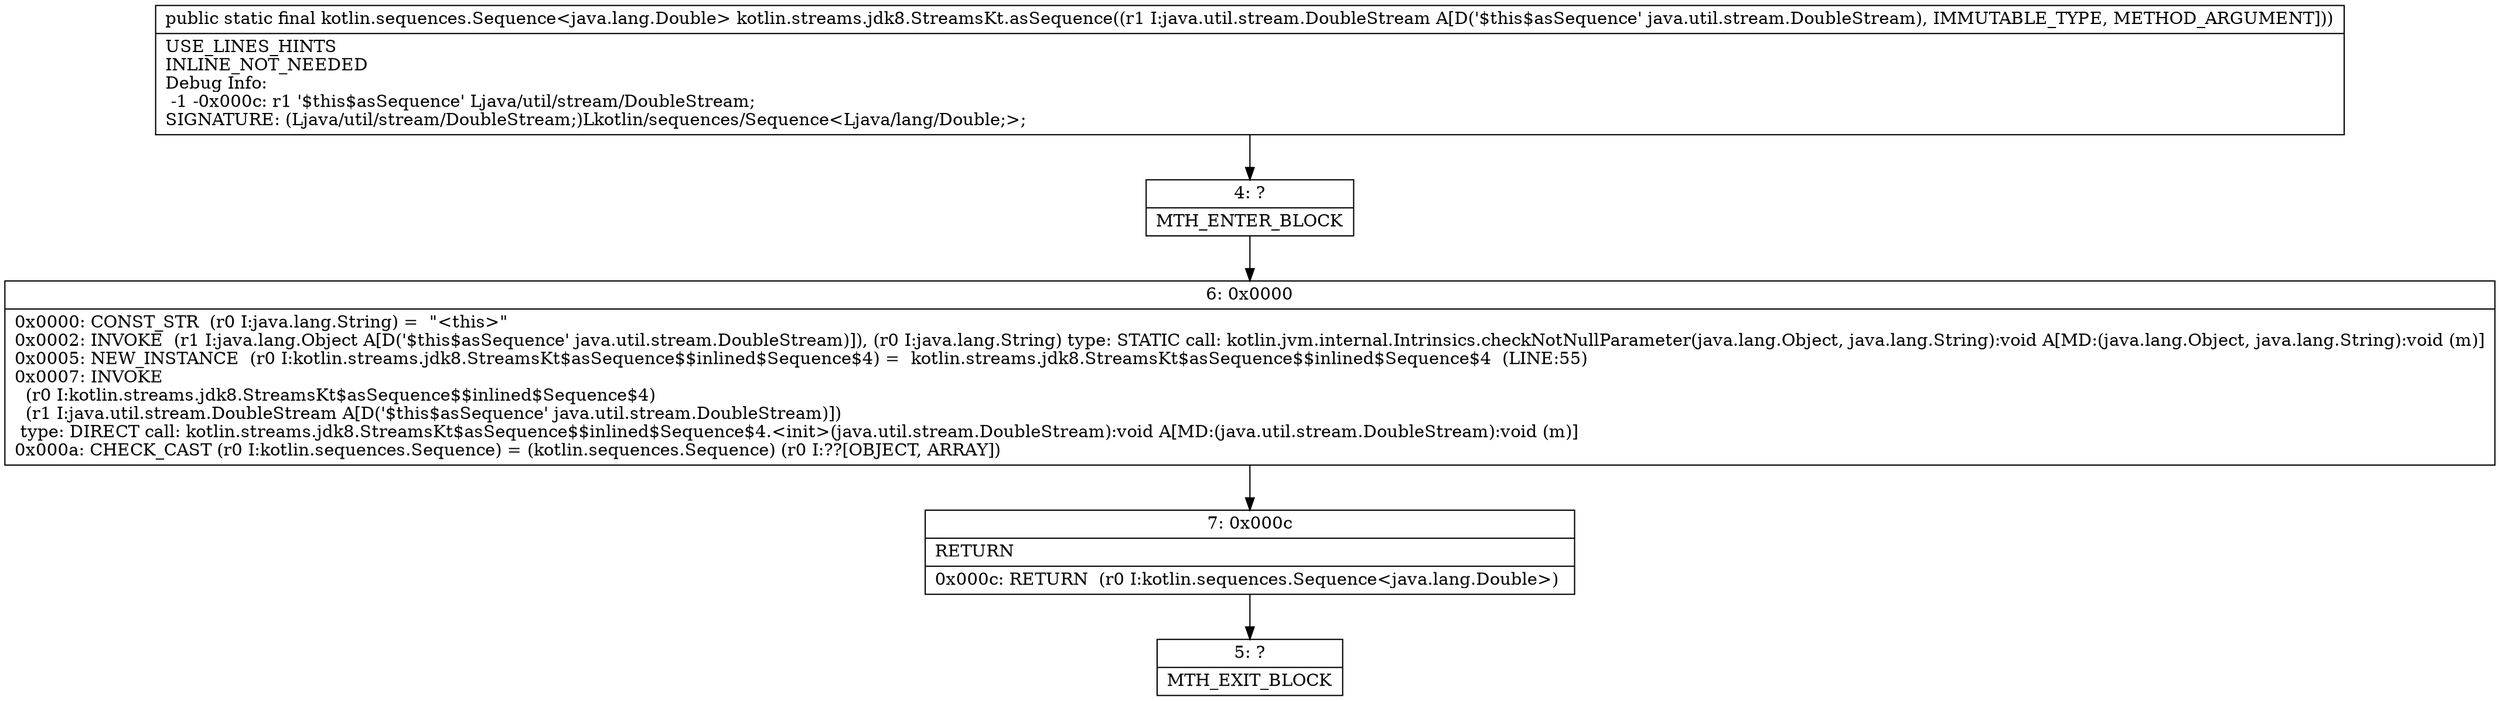 digraph "CFG forkotlin.streams.jdk8.StreamsKt.asSequence(Ljava\/util\/stream\/DoubleStream;)Lkotlin\/sequences\/Sequence;" {
Node_4 [shape=record,label="{4\:\ ?|MTH_ENTER_BLOCK\l}"];
Node_6 [shape=record,label="{6\:\ 0x0000|0x0000: CONST_STR  (r0 I:java.lang.String) =  \"\<this\>\" \l0x0002: INVOKE  (r1 I:java.lang.Object A[D('$this$asSequence' java.util.stream.DoubleStream)]), (r0 I:java.lang.String) type: STATIC call: kotlin.jvm.internal.Intrinsics.checkNotNullParameter(java.lang.Object, java.lang.String):void A[MD:(java.lang.Object, java.lang.String):void (m)]\l0x0005: NEW_INSTANCE  (r0 I:kotlin.streams.jdk8.StreamsKt$asSequence$$inlined$Sequence$4) =  kotlin.streams.jdk8.StreamsKt$asSequence$$inlined$Sequence$4  (LINE:55)\l0x0007: INVOKE  \l  (r0 I:kotlin.streams.jdk8.StreamsKt$asSequence$$inlined$Sequence$4)\l  (r1 I:java.util.stream.DoubleStream A[D('$this$asSequence' java.util.stream.DoubleStream)])\l type: DIRECT call: kotlin.streams.jdk8.StreamsKt$asSequence$$inlined$Sequence$4.\<init\>(java.util.stream.DoubleStream):void A[MD:(java.util.stream.DoubleStream):void (m)]\l0x000a: CHECK_CAST (r0 I:kotlin.sequences.Sequence) = (kotlin.sequences.Sequence) (r0 I:??[OBJECT, ARRAY]) \l}"];
Node_7 [shape=record,label="{7\:\ 0x000c|RETURN\l|0x000c: RETURN  (r0 I:kotlin.sequences.Sequence\<java.lang.Double\>) \l}"];
Node_5 [shape=record,label="{5\:\ ?|MTH_EXIT_BLOCK\l}"];
MethodNode[shape=record,label="{public static final kotlin.sequences.Sequence\<java.lang.Double\> kotlin.streams.jdk8.StreamsKt.asSequence((r1 I:java.util.stream.DoubleStream A[D('$this$asSequence' java.util.stream.DoubleStream), IMMUTABLE_TYPE, METHOD_ARGUMENT]))  | USE_LINES_HINTS\lINLINE_NOT_NEEDED\lDebug Info:\l  \-1 \-0x000c: r1 '$this$asSequence' Ljava\/util\/stream\/DoubleStream;\lSIGNATURE: (Ljava\/util\/stream\/DoubleStream;)Lkotlin\/sequences\/Sequence\<Ljava\/lang\/Double;\>;\l}"];
MethodNode -> Node_4;Node_4 -> Node_6;
Node_6 -> Node_7;
Node_7 -> Node_5;
}

